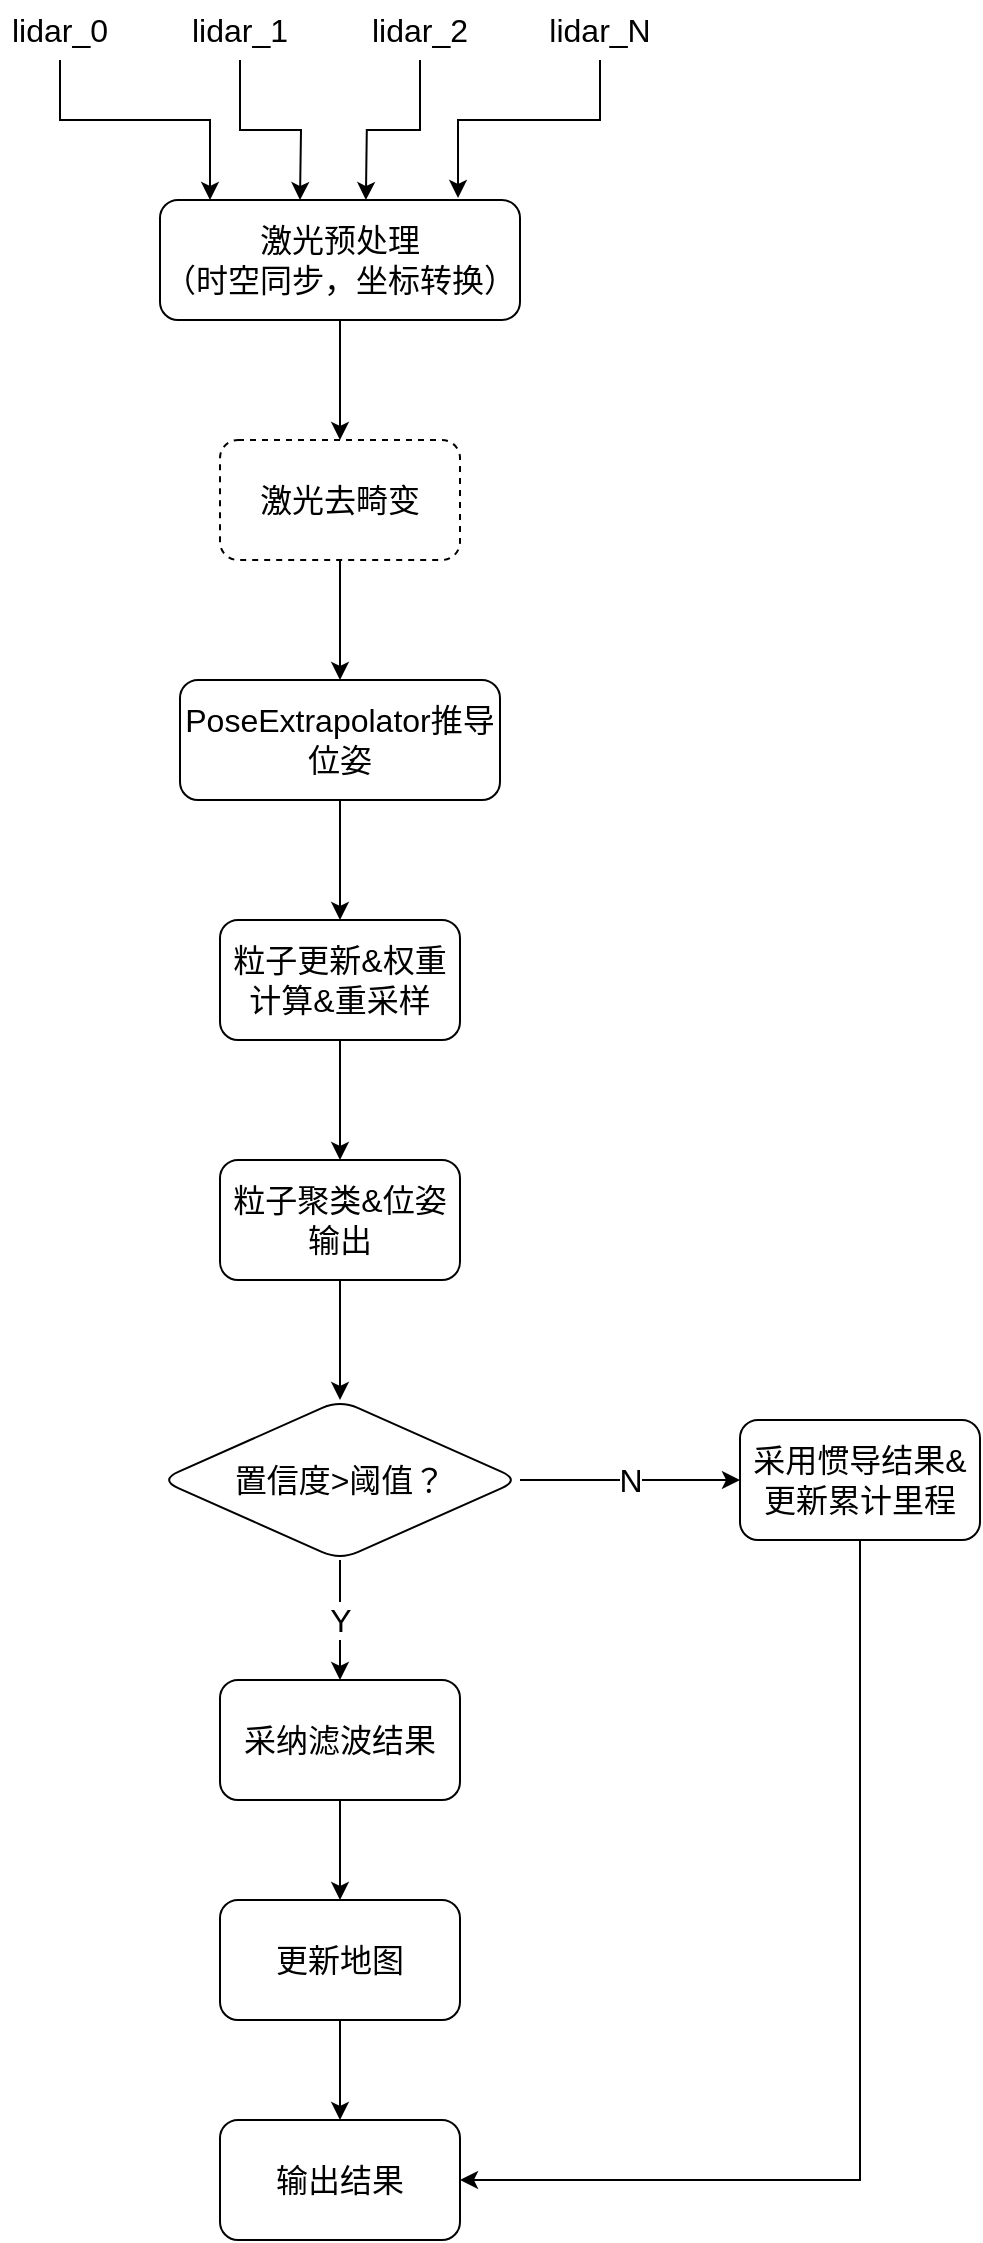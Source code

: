 <mxfile version="20.2.3" type="github">
  <diagram id="vLA9LeoyK69H0D3SBOnJ" name="第 1 页">
    <mxGraphModel dx="2426" dy="1358" grid="1" gridSize="10" guides="1" tooltips="1" connect="1" arrows="1" fold="1" page="1" pageScale="1" pageWidth="827" pageHeight="1169" math="0" shadow="0">
      <root>
        <mxCell id="0" />
        <mxCell id="1" parent="0" />
        <mxCell id="GQrafldYf7m0Gzl4z0rZ-15" value="" style="edgeStyle=orthogonalEdgeStyle;rounded=0;orthogonalLoop=1;jettySize=auto;html=1;fontSize=16;" edge="1" parent="1" source="GQrafldYf7m0Gzl4z0rZ-1" target="GQrafldYf7m0Gzl4z0rZ-14">
          <mxGeometry relative="1" as="geometry" />
        </mxCell>
        <mxCell id="GQrafldYf7m0Gzl4z0rZ-1" value="&lt;font style=&quot;font-size: 16px;&quot;&gt;激光预处理&lt;br&gt;（时空同步，坐标转换）&lt;/font&gt;" style="rounded=1;whiteSpace=wrap;html=1;fontSize=16;" vertex="1" parent="1">
          <mxGeometry x="360" y="110" width="180" height="60" as="geometry" />
        </mxCell>
        <mxCell id="GQrafldYf7m0Gzl4z0rZ-6" style="edgeStyle=orthogonalEdgeStyle;rounded=0;orthogonalLoop=1;jettySize=auto;html=1;entryX=0.25;entryY=0;entryDx=0;entryDy=0;fontSize=16;" edge="1" parent="1" source="GQrafldYf7m0Gzl4z0rZ-2">
          <mxGeometry relative="1" as="geometry">
            <mxPoint x="385" y="110" as="targetPoint" />
            <Array as="points">
              <mxPoint x="310" y="70" />
              <mxPoint x="385" y="70" />
            </Array>
          </mxGeometry>
        </mxCell>
        <mxCell id="GQrafldYf7m0Gzl4z0rZ-2" value="lidar_0" style="text;html=1;strokeColor=none;fillColor=none;align=center;verticalAlign=middle;whiteSpace=wrap;rounded=0;fontSize=16;" vertex="1" parent="1">
          <mxGeometry x="280" y="10" width="60" height="30" as="geometry" />
        </mxCell>
        <mxCell id="GQrafldYf7m0Gzl4z0rZ-7" style="edgeStyle=orthogonalEdgeStyle;rounded=0;orthogonalLoop=1;jettySize=auto;html=1;fontSize=16;" edge="1" parent="1" source="GQrafldYf7m0Gzl4z0rZ-3">
          <mxGeometry relative="1" as="geometry">
            <mxPoint x="430" y="110" as="targetPoint" />
          </mxGeometry>
        </mxCell>
        <mxCell id="GQrafldYf7m0Gzl4z0rZ-3" value="lidar_1" style="text;html=1;strokeColor=none;fillColor=none;align=center;verticalAlign=middle;whiteSpace=wrap;rounded=0;fontSize=16;" vertex="1" parent="1">
          <mxGeometry x="370" y="10" width="60" height="30" as="geometry" />
        </mxCell>
        <mxCell id="GQrafldYf7m0Gzl4z0rZ-10" style="edgeStyle=orthogonalEdgeStyle;rounded=0;orthogonalLoop=1;jettySize=auto;html=1;entryX=0.683;entryY=0;entryDx=0;entryDy=0;entryPerimeter=0;fontSize=16;" edge="1" parent="1" source="GQrafldYf7m0Gzl4z0rZ-4">
          <mxGeometry relative="1" as="geometry">
            <mxPoint x="462.94" y="110" as="targetPoint" />
          </mxGeometry>
        </mxCell>
        <mxCell id="GQrafldYf7m0Gzl4z0rZ-4" value="lidar_2" style="text;html=1;strokeColor=none;fillColor=none;align=center;verticalAlign=middle;whiteSpace=wrap;rounded=0;fontSize=16;" vertex="1" parent="1">
          <mxGeometry x="460" y="10" width="60" height="30" as="geometry" />
        </mxCell>
        <mxCell id="GQrafldYf7m0Gzl4z0rZ-11" style="edgeStyle=orthogonalEdgeStyle;rounded=0;orthogonalLoop=1;jettySize=auto;html=1;entryX=0.939;entryY=-0.017;entryDx=0;entryDy=0;entryPerimeter=0;fontSize=16;exitX=0.5;exitY=1;exitDx=0;exitDy=0;" edge="1" parent="1" source="GQrafldYf7m0Gzl4z0rZ-5">
          <mxGeometry relative="1" as="geometry">
            <mxPoint x="509.02" y="108.98" as="targetPoint" />
            <Array as="points">
              <mxPoint x="580" y="70" />
              <mxPoint x="509" y="70" />
            </Array>
          </mxGeometry>
        </mxCell>
        <mxCell id="GQrafldYf7m0Gzl4z0rZ-5" value="lidar_N" style="text;html=1;strokeColor=none;fillColor=none;align=center;verticalAlign=middle;whiteSpace=wrap;rounded=0;fontSize=16;" vertex="1" parent="1">
          <mxGeometry x="550" y="10" width="60" height="30" as="geometry" />
        </mxCell>
        <mxCell id="GQrafldYf7m0Gzl4z0rZ-18" value="" style="edgeStyle=orthogonalEdgeStyle;rounded=0;orthogonalLoop=1;jettySize=auto;html=1;fontSize=16;" edge="1" parent="1" source="GQrafldYf7m0Gzl4z0rZ-12" target="GQrafldYf7m0Gzl4z0rZ-17">
          <mxGeometry relative="1" as="geometry" />
        </mxCell>
        <mxCell id="GQrafldYf7m0Gzl4z0rZ-12" value="PoseExtrapolator推导位姿" style="rounded=1;whiteSpace=wrap;html=1;fontSize=16;" vertex="1" parent="1">
          <mxGeometry x="370" y="350" width="160" height="60" as="geometry" />
        </mxCell>
        <mxCell id="GQrafldYf7m0Gzl4z0rZ-16" value="" style="edgeStyle=orthogonalEdgeStyle;rounded=0;orthogonalLoop=1;jettySize=auto;html=1;fontSize=16;" edge="1" parent="1" source="GQrafldYf7m0Gzl4z0rZ-14" target="GQrafldYf7m0Gzl4z0rZ-12">
          <mxGeometry relative="1" as="geometry" />
        </mxCell>
        <mxCell id="GQrafldYf7m0Gzl4z0rZ-14" value="激光去畸变" style="rounded=1;whiteSpace=wrap;html=1;fontSize=16;dashed=1;" vertex="1" parent="1">
          <mxGeometry x="390" y="230" width="120" height="60" as="geometry" />
        </mxCell>
        <mxCell id="GQrafldYf7m0Gzl4z0rZ-20" value="" style="edgeStyle=orthogonalEdgeStyle;rounded=0;orthogonalLoop=1;jettySize=auto;html=1;fontSize=16;" edge="1" parent="1" source="GQrafldYf7m0Gzl4z0rZ-17" target="GQrafldYf7m0Gzl4z0rZ-19">
          <mxGeometry relative="1" as="geometry" />
        </mxCell>
        <mxCell id="GQrafldYf7m0Gzl4z0rZ-17" value="粒子更新&amp;amp;权重计算&amp;amp;重采样" style="rounded=1;whiteSpace=wrap;html=1;fontSize=16;" vertex="1" parent="1">
          <mxGeometry x="390" y="470" width="120" height="60" as="geometry" />
        </mxCell>
        <mxCell id="GQrafldYf7m0Gzl4z0rZ-24" value="" style="edgeStyle=orthogonalEdgeStyle;rounded=0;orthogonalLoop=1;jettySize=auto;html=1;fontSize=16;" edge="1" parent="1" source="GQrafldYf7m0Gzl4z0rZ-19" target="GQrafldYf7m0Gzl4z0rZ-23">
          <mxGeometry relative="1" as="geometry" />
        </mxCell>
        <mxCell id="GQrafldYf7m0Gzl4z0rZ-19" value="粒子聚类&amp;amp;位姿输出" style="rounded=1;whiteSpace=wrap;html=1;fontSize=16;" vertex="1" parent="1">
          <mxGeometry x="390" y="590" width="120" height="60" as="geometry" />
        </mxCell>
        <mxCell id="GQrafldYf7m0Gzl4z0rZ-26" value="Y" style="edgeStyle=orthogonalEdgeStyle;rounded=0;orthogonalLoop=1;jettySize=auto;html=1;fontSize=16;" edge="1" parent="1" source="GQrafldYf7m0Gzl4z0rZ-23" target="GQrafldYf7m0Gzl4z0rZ-25">
          <mxGeometry relative="1" as="geometry" />
        </mxCell>
        <mxCell id="GQrafldYf7m0Gzl4z0rZ-28" value="N" style="edgeStyle=orthogonalEdgeStyle;rounded=0;orthogonalLoop=1;jettySize=auto;html=1;fontSize=16;" edge="1" parent="1" source="GQrafldYf7m0Gzl4z0rZ-23" target="GQrafldYf7m0Gzl4z0rZ-27">
          <mxGeometry relative="1" as="geometry" />
        </mxCell>
        <mxCell id="GQrafldYf7m0Gzl4z0rZ-23" value="置信度&amp;gt;阈值？" style="rhombus;whiteSpace=wrap;html=1;fontSize=16;rounded=1;" vertex="1" parent="1">
          <mxGeometry x="360" y="710" width="180" height="80" as="geometry" />
        </mxCell>
        <mxCell id="GQrafldYf7m0Gzl4z0rZ-30" value="" style="edgeStyle=orthogonalEdgeStyle;rounded=0;orthogonalLoop=1;jettySize=auto;html=1;fontSize=16;" edge="1" parent="1" source="GQrafldYf7m0Gzl4z0rZ-25" target="GQrafldYf7m0Gzl4z0rZ-29">
          <mxGeometry relative="1" as="geometry" />
        </mxCell>
        <mxCell id="GQrafldYf7m0Gzl4z0rZ-25" value="采纳滤波结果" style="whiteSpace=wrap;html=1;fontSize=16;rounded=1;" vertex="1" parent="1">
          <mxGeometry x="390" y="850" width="120" height="60" as="geometry" />
        </mxCell>
        <mxCell id="GQrafldYf7m0Gzl4z0rZ-33" style="edgeStyle=orthogonalEdgeStyle;rounded=0;orthogonalLoop=1;jettySize=auto;html=1;entryX=1;entryY=0.5;entryDx=0;entryDy=0;fontSize=16;" edge="1" parent="1" source="GQrafldYf7m0Gzl4z0rZ-27" target="GQrafldYf7m0Gzl4z0rZ-31">
          <mxGeometry relative="1" as="geometry">
            <Array as="points">
              <mxPoint x="710" y="1100" />
            </Array>
          </mxGeometry>
        </mxCell>
        <mxCell id="GQrafldYf7m0Gzl4z0rZ-27" value="采用惯导结果&amp;amp;更新累计里程" style="whiteSpace=wrap;html=1;fontSize=16;rounded=1;" vertex="1" parent="1">
          <mxGeometry x="650" y="720" width="120" height="60" as="geometry" />
        </mxCell>
        <mxCell id="GQrafldYf7m0Gzl4z0rZ-32" value="" style="edgeStyle=orthogonalEdgeStyle;rounded=0;orthogonalLoop=1;jettySize=auto;html=1;fontSize=16;" edge="1" parent="1" source="GQrafldYf7m0Gzl4z0rZ-29" target="GQrafldYf7m0Gzl4z0rZ-31">
          <mxGeometry relative="1" as="geometry" />
        </mxCell>
        <mxCell id="GQrafldYf7m0Gzl4z0rZ-29" value="更新地图" style="whiteSpace=wrap;html=1;fontSize=16;rounded=1;" vertex="1" parent="1">
          <mxGeometry x="390" y="960" width="120" height="60" as="geometry" />
        </mxCell>
        <mxCell id="GQrafldYf7m0Gzl4z0rZ-31" value="输出结果" style="whiteSpace=wrap;html=1;fontSize=16;rounded=1;" vertex="1" parent="1">
          <mxGeometry x="390" y="1070" width="120" height="60" as="geometry" />
        </mxCell>
      </root>
    </mxGraphModel>
  </diagram>
</mxfile>
